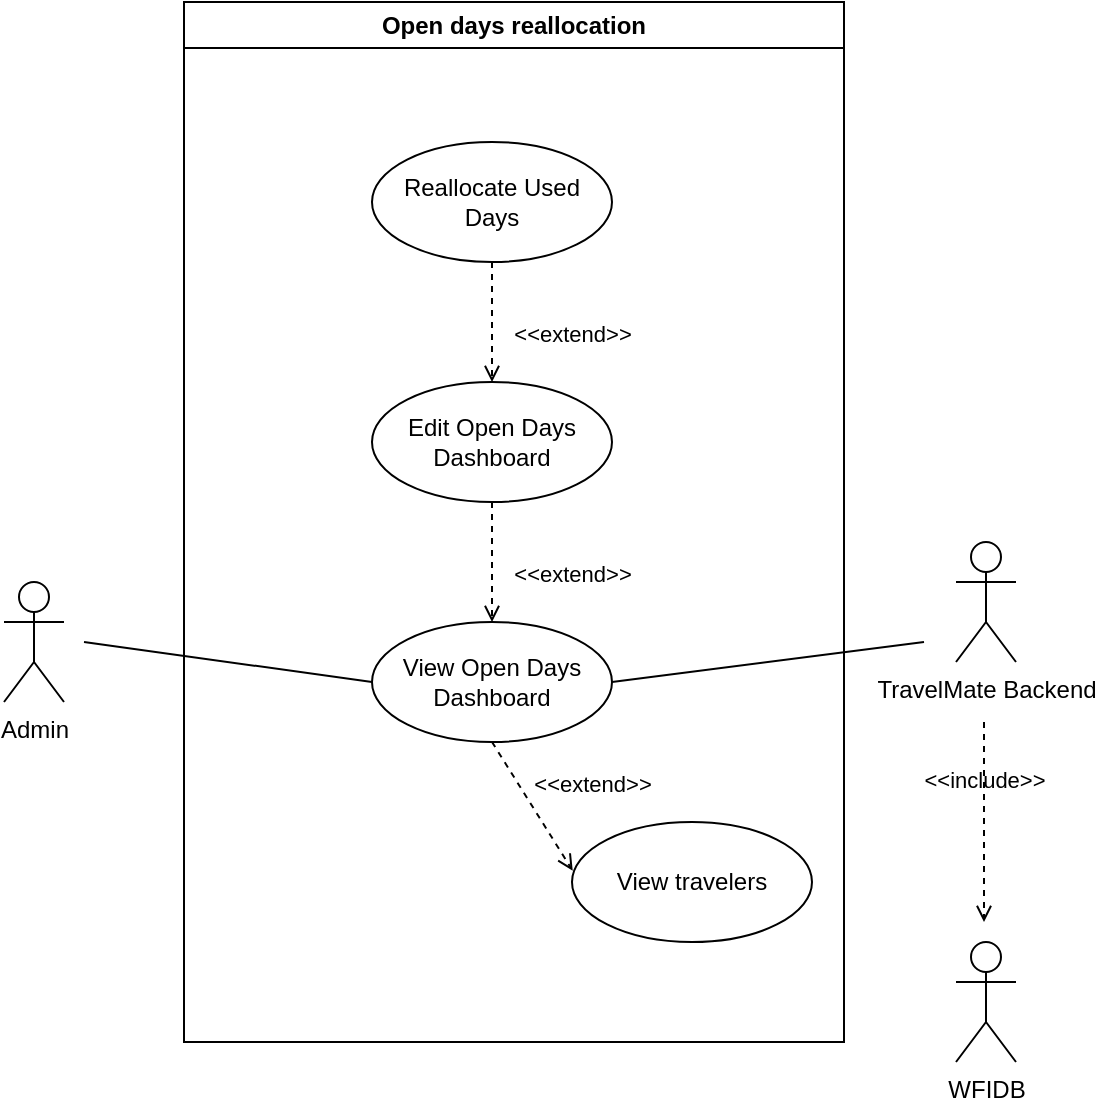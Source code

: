 <mxfile version="26.2.2">
  <diagram name="Page-1" id="CDhUr0wOoCTKgFAjkuzY">
    <mxGraphModel dx="1723" dy="1016" grid="1" gridSize="10" guides="1" tooltips="1" connect="1" arrows="1" fold="1" page="1" pageScale="1" pageWidth="827" pageHeight="1169" math="0" shadow="0">
      <root>
        <mxCell id="0" />
        <mxCell id="1" parent="0" />
        <mxCell id="2PtWsar8bhXVfPE2Oa-I-1" value="Admin" style="shape=umlActor;verticalLabelPosition=bottom;verticalAlign=top;html=1;" vertex="1" parent="1">
          <mxGeometry x="230" y="370" width="30" height="60" as="geometry" />
        </mxCell>
        <mxCell id="2PtWsar8bhXVfPE2Oa-I-4" value="Open days reallocation" style="swimlane;whiteSpace=wrap;html=1;" vertex="1" parent="1">
          <mxGeometry x="320" y="80" width="330" height="520" as="geometry" />
        </mxCell>
        <mxCell id="2PtWsar8bhXVfPE2Oa-I-5" value="View Open Days Dashboard" style="ellipse;whiteSpace=wrap;html=1;" vertex="1" parent="2PtWsar8bhXVfPE2Oa-I-4">
          <mxGeometry x="94" y="310" width="120" height="60" as="geometry" />
        </mxCell>
        <mxCell id="2PtWsar8bhXVfPE2Oa-I-8" value="Edit Open Days Dashboard" style="ellipse;whiteSpace=wrap;html=1;" vertex="1" parent="2PtWsar8bhXVfPE2Oa-I-4">
          <mxGeometry x="94" y="190" width="120" height="60" as="geometry" />
        </mxCell>
        <mxCell id="2PtWsar8bhXVfPE2Oa-I-10" value="Reallocate Used Days" style="ellipse;whiteSpace=wrap;html=1;" vertex="1" parent="2PtWsar8bhXVfPE2Oa-I-4">
          <mxGeometry x="94" y="70" width="120" height="60" as="geometry" />
        </mxCell>
        <mxCell id="2PtWsar8bhXVfPE2Oa-I-11" value="&amp;lt;&amp;lt;extend&amp;gt;&amp;gt;" style="html=1;verticalAlign=bottom;labelBackgroundColor=none;endArrow=open;endFill=0;dashed=1;rounded=0;entryX=0.5;entryY=0;entryDx=0;entryDy=0;exitX=0.5;exitY=1;exitDx=0;exitDy=0;" edge="1" parent="2PtWsar8bhXVfPE2Oa-I-4" source="2PtWsar8bhXVfPE2Oa-I-8" target="2PtWsar8bhXVfPE2Oa-I-5">
          <mxGeometry x="0.5" y="40" width="160" relative="1" as="geometry">
            <mxPoint x="210" y="310" as="sourcePoint" />
            <mxPoint x="370" y="310" as="targetPoint" />
            <mxPoint as="offset" />
          </mxGeometry>
        </mxCell>
        <mxCell id="2PtWsar8bhXVfPE2Oa-I-12" value="&amp;lt;&amp;lt;extend&amp;gt;&amp;gt;" style="html=1;verticalAlign=bottom;labelBackgroundColor=none;endArrow=open;endFill=0;dashed=1;rounded=0;entryX=0.5;entryY=0;entryDx=0;entryDy=0;exitX=0.5;exitY=1;exitDx=0;exitDy=0;" edge="1" parent="2PtWsar8bhXVfPE2Oa-I-4" source="2PtWsar8bhXVfPE2Oa-I-10" target="2PtWsar8bhXVfPE2Oa-I-8">
          <mxGeometry x="0.5" y="40" width="160" relative="1" as="geometry">
            <mxPoint x="210" y="150" as="sourcePoint" />
            <mxPoint x="209.75" y="160" as="targetPoint" />
            <mxPoint as="offset" />
          </mxGeometry>
        </mxCell>
        <mxCell id="2PtWsar8bhXVfPE2Oa-I-13" value="View travelers" style="ellipse;whiteSpace=wrap;html=1;" vertex="1" parent="2PtWsar8bhXVfPE2Oa-I-4">
          <mxGeometry x="194" y="410" width="120" height="60" as="geometry" />
        </mxCell>
        <mxCell id="2PtWsar8bhXVfPE2Oa-I-14" value="&amp;lt;&amp;lt;extend&amp;gt;&amp;gt;" style="html=1;verticalAlign=bottom;labelBackgroundColor=none;endArrow=open;endFill=0;dashed=1;rounded=0;entryX=0.003;entryY=0.406;entryDx=0;entryDy=0;exitX=0.5;exitY=1;exitDx=0;exitDy=0;entryPerimeter=0;" edge="1" parent="2PtWsar8bhXVfPE2Oa-I-4" source="2PtWsar8bhXVfPE2Oa-I-5" target="2PtWsar8bhXVfPE2Oa-I-13">
          <mxGeometry x="0.368" y="26" width="160" relative="1" as="geometry">
            <mxPoint x="230" y="410" as="sourcePoint" />
            <mxPoint x="230" y="450" as="targetPoint" />
            <mxPoint as="offset" />
          </mxGeometry>
        </mxCell>
        <mxCell id="2PtWsar8bhXVfPE2Oa-I-18" value="" style="endArrow=none;html=1;rounded=0;exitX=1;exitY=0.5;exitDx=0;exitDy=0;" edge="1" parent="2PtWsar8bhXVfPE2Oa-I-4" source="2PtWsar8bhXVfPE2Oa-I-5">
          <mxGeometry width="50" height="50" relative="1" as="geometry">
            <mxPoint x="214" y="339.63" as="sourcePoint" />
            <mxPoint x="370" y="320" as="targetPoint" />
          </mxGeometry>
        </mxCell>
        <mxCell id="2PtWsar8bhXVfPE2Oa-I-16" value="TravelMate Backend" style="shape=umlActor;verticalLabelPosition=bottom;verticalAlign=top;html=1;" vertex="1" parent="1">
          <mxGeometry x="706" y="350" width="30" height="60" as="geometry" />
        </mxCell>
        <mxCell id="2PtWsar8bhXVfPE2Oa-I-17" value="" style="endArrow=none;html=1;rounded=0;entryX=0;entryY=0.5;entryDx=0;entryDy=0;" edge="1" parent="1" target="2PtWsar8bhXVfPE2Oa-I-5">
          <mxGeometry width="50" height="50" relative="1" as="geometry">
            <mxPoint x="270" y="400" as="sourcePoint" />
            <mxPoint x="330" y="360" as="targetPoint" />
          </mxGeometry>
        </mxCell>
        <mxCell id="2PtWsar8bhXVfPE2Oa-I-19" value="WFIDB" style="shape=umlActor;verticalLabelPosition=bottom;verticalAlign=top;html=1;" vertex="1" parent="1">
          <mxGeometry x="706" y="550" width="30" height="60" as="geometry" />
        </mxCell>
        <mxCell id="2PtWsar8bhXVfPE2Oa-I-21" value="&amp;lt;&amp;lt;include&amp;gt;&amp;gt;" style="html=1;verticalAlign=bottom;labelBackgroundColor=none;endArrow=open;endFill=0;dashed=1;rounded=0;" edge="1" parent="1">
          <mxGeometry x="-0.25" width="160" relative="1" as="geometry">
            <mxPoint x="720" y="440" as="sourcePoint" />
            <mxPoint x="720" y="540" as="targetPoint" />
            <mxPoint as="offset" />
          </mxGeometry>
        </mxCell>
      </root>
    </mxGraphModel>
  </diagram>
</mxfile>
